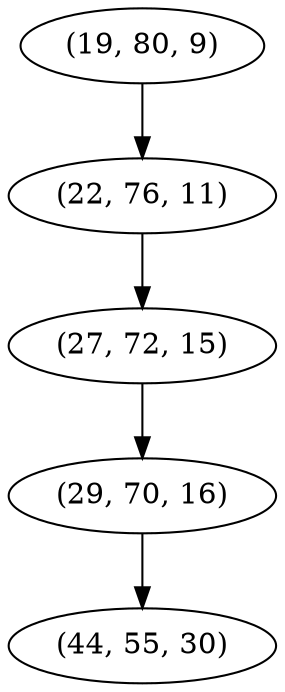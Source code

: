 digraph tree {
    "(19, 80, 9)";
    "(22, 76, 11)";
    "(27, 72, 15)";
    "(29, 70, 16)";
    "(44, 55, 30)";
    "(19, 80, 9)" -> "(22, 76, 11)";
    "(22, 76, 11)" -> "(27, 72, 15)";
    "(27, 72, 15)" -> "(29, 70, 16)";
    "(29, 70, 16)" -> "(44, 55, 30)";
}
